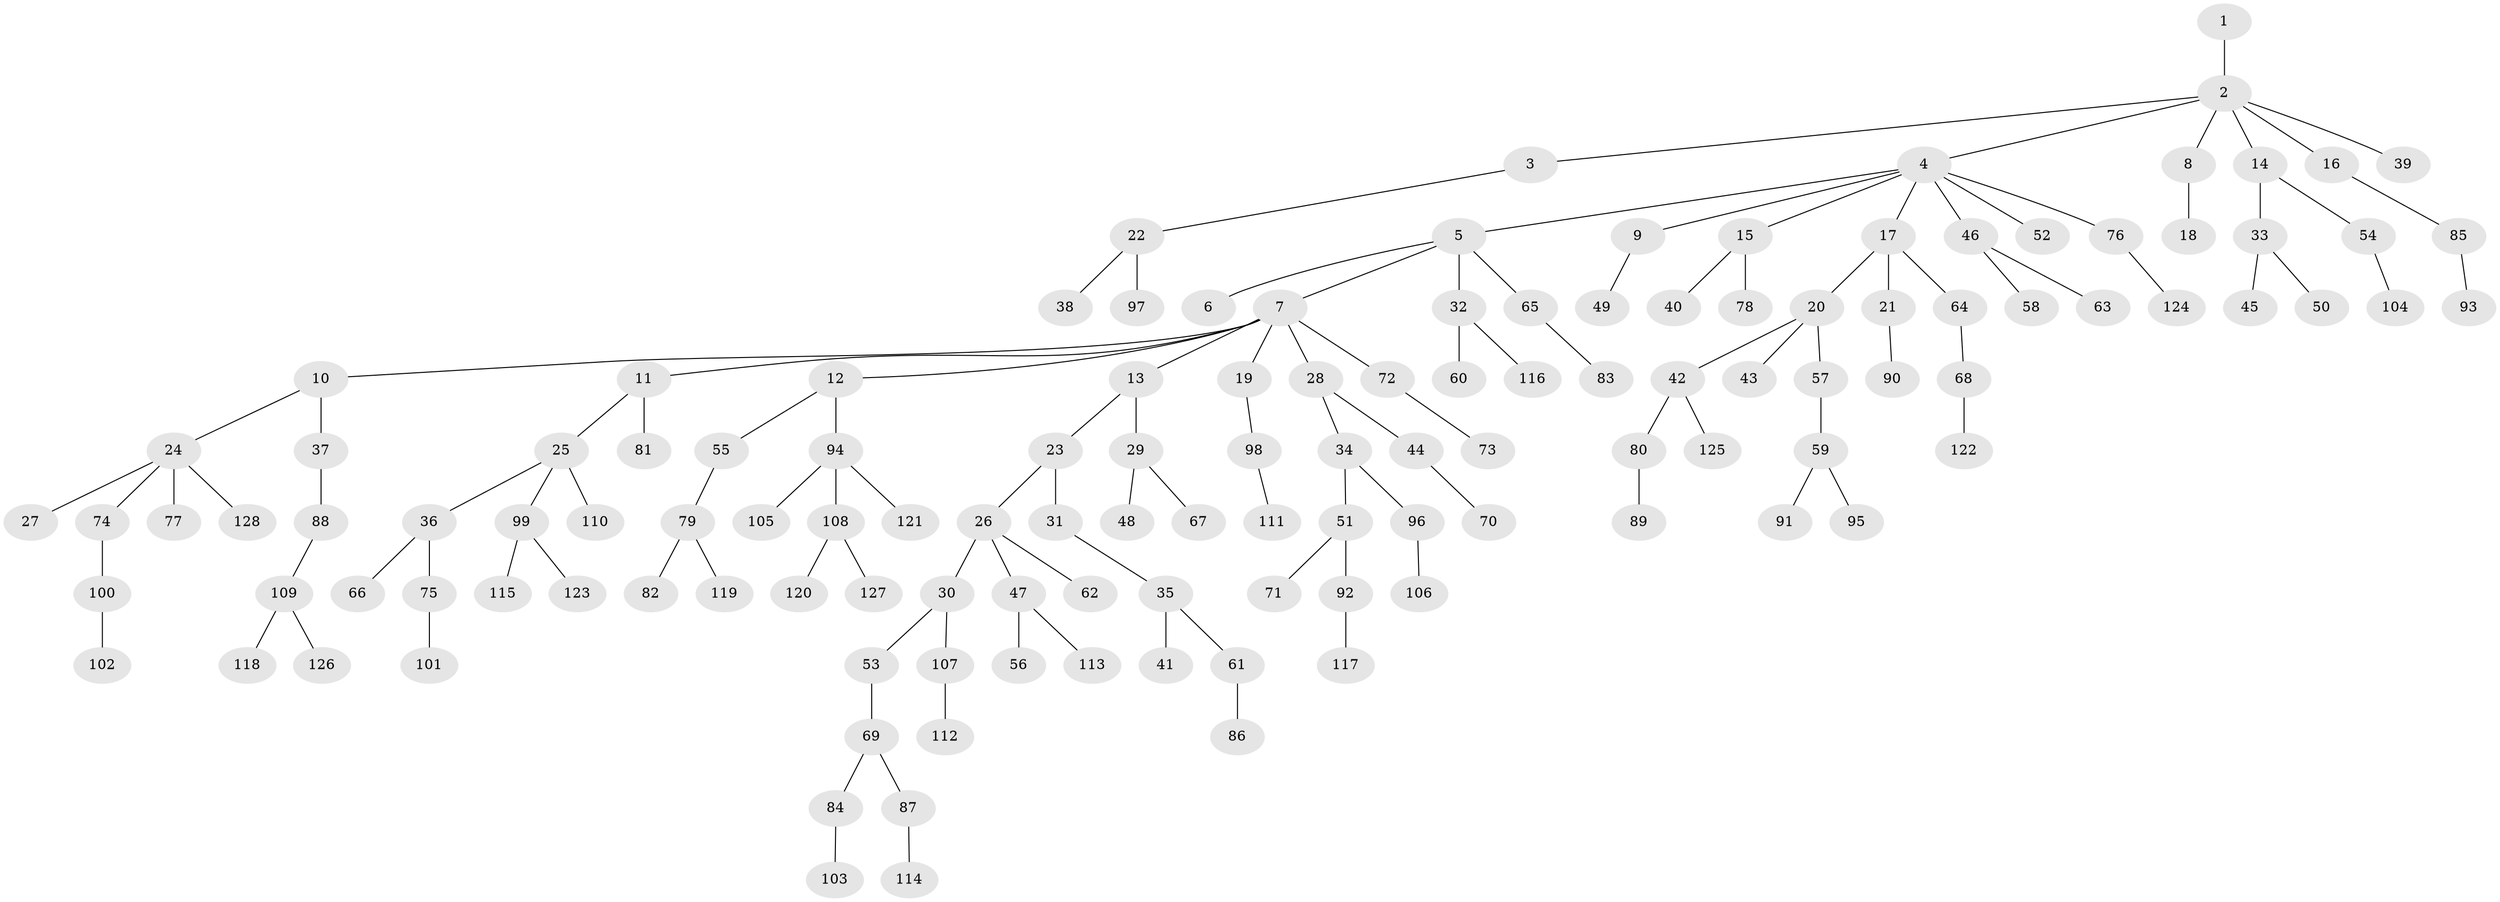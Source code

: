 // Generated by graph-tools (version 1.1) at 2025/11/02/27/25 16:11:27]
// undirected, 128 vertices, 127 edges
graph export_dot {
graph [start="1"]
  node [color=gray90,style=filled];
  1;
  2;
  3;
  4;
  5;
  6;
  7;
  8;
  9;
  10;
  11;
  12;
  13;
  14;
  15;
  16;
  17;
  18;
  19;
  20;
  21;
  22;
  23;
  24;
  25;
  26;
  27;
  28;
  29;
  30;
  31;
  32;
  33;
  34;
  35;
  36;
  37;
  38;
  39;
  40;
  41;
  42;
  43;
  44;
  45;
  46;
  47;
  48;
  49;
  50;
  51;
  52;
  53;
  54;
  55;
  56;
  57;
  58;
  59;
  60;
  61;
  62;
  63;
  64;
  65;
  66;
  67;
  68;
  69;
  70;
  71;
  72;
  73;
  74;
  75;
  76;
  77;
  78;
  79;
  80;
  81;
  82;
  83;
  84;
  85;
  86;
  87;
  88;
  89;
  90;
  91;
  92;
  93;
  94;
  95;
  96;
  97;
  98;
  99;
  100;
  101;
  102;
  103;
  104;
  105;
  106;
  107;
  108;
  109;
  110;
  111;
  112;
  113;
  114;
  115;
  116;
  117;
  118;
  119;
  120;
  121;
  122;
  123;
  124;
  125;
  126;
  127;
  128;
  1 -- 2;
  2 -- 3;
  2 -- 4;
  2 -- 8;
  2 -- 14;
  2 -- 16;
  2 -- 39;
  3 -- 22;
  4 -- 5;
  4 -- 9;
  4 -- 15;
  4 -- 17;
  4 -- 46;
  4 -- 52;
  4 -- 76;
  5 -- 6;
  5 -- 7;
  5 -- 32;
  5 -- 65;
  7 -- 10;
  7 -- 11;
  7 -- 12;
  7 -- 13;
  7 -- 19;
  7 -- 28;
  7 -- 72;
  8 -- 18;
  9 -- 49;
  10 -- 24;
  10 -- 37;
  11 -- 25;
  11 -- 81;
  12 -- 55;
  12 -- 94;
  13 -- 23;
  13 -- 29;
  14 -- 33;
  14 -- 54;
  15 -- 40;
  15 -- 78;
  16 -- 85;
  17 -- 20;
  17 -- 21;
  17 -- 64;
  19 -- 98;
  20 -- 42;
  20 -- 43;
  20 -- 57;
  21 -- 90;
  22 -- 38;
  22 -- 97;
  23 -- 26;
  23 -- 31;
  24 -- 27;
  24 -- 74;
  24 -- 77;
  24 -- 128;
  25 -- 36;
  25 -- 99;
  25 -- 110;
  26 -- 30;
  26 -- 47;
  26 -- 62;
  28 -- 34;
  28 -- 44;
  29 -- 48;
  29 -- 67;
  30 -- 53;
  30 -- 107;
  31 -- 35;
  32 -- 60;
  32 -- 116;
  33 -- 45;
  33 -- 50;
  34 -- 51;
  34 -- 96;
  35 -- 41;
  35 -- 61;
  36 -- 66;
  36 -- 75;
  37 -- 88;
  42 -- 80;
  42 -- 125;
  44 -- 70;
  46 -- 58;
  46 -- 63;
  47 -- 56;
  47 -- 113;
  51 -- 71;
  51 -- 92;
  53 -- 69;
  54 -- 104;
  55 -- 79;
  57 -- 59;
  59 -- 91;
  59 -- 95;
  61 -- 86;
  64 -- 68;
  65 -- 83;
  68 -- 122;
  69 -- 84;
  69 -- 87;
  72 -- 73;
  74 -- 100;
  75 -- 101;
  76 -- 124;
  79 -- 82;
  79 -- 119;
  80 -- 89;
  84 -- 103;
  85 -- 93;
  87 -- 114;
  88 -- 109;
  92 -- 117;
  94 -- 105;
  94 -- 108;
  94 -- 121;
  96 -- 106;
  98 -- 111;
  99 -- 115;
  99 -- 123;
  100 -- 102;
  107 -- 112;
  108 -- 120;
  108 -- 127;
  109 -- 118;
  109 -- 126;
}
